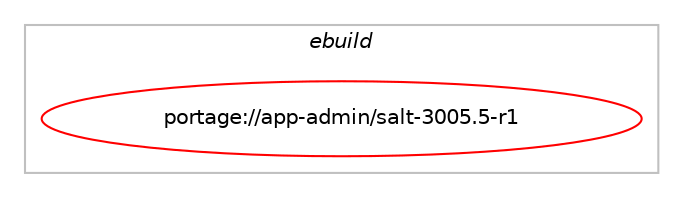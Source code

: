 digraph prolog {

# *************
# Graph options
# *************

newrank=true;
concentrate=true;
compound=true;
graph [rankdir=LR,fontname=Helvetica,fontsize=10,ranksep=1.5];#, ranksep=2.5, nodesep=0.2];
edge  [arrowhead=vee];
node  [fontname=Helvetica,fontsize=10];

# **********
# The ebuild
# **********

subgraph cluster_leftcol {
color=gray;
label=<<i>ebuild</i>>;
id [label="portage://app-admin/salt-3005.5-r1", color=red, width=4, href="../app-admin/salt-3005.5-r1.svg"];
}

# ****************
# The dependencies
# ****************

subgraph cluster_midcol {
color=gray;
label=<<i>dependencies</i>>;
subgraph cluster_compile {
fillcolor="#eeeeee";
style=filled;
label=<<i>compile</i>>;
}
subgraph cluster_compileandrun {
fillcolor="#eeeeee";
style=filled;
label=<<i>compile and run</i>>;
}
subgraph cluster_run {
fillcolor="#eeeeee";
style=filled;
label=<<i>run</i>>;
# *** BEGIN UNKNOWN DEPENDENCY TYPE (TODO) ***
# id -> equal(use_conditional_group(positive,cheetah,portage://app-admin/salt-3005.5-r1,[package_dependency(portage://app-admin/salt-3005.5-r1,run,no,dev-python,cheetah3,greaterequal,[3.2.2,,,3.2.2],[],[use(optenable(python_targets_python3_10),negative)])]))
# *** END UNKNOWN DEPENDENCY TYPE (TODO) ***

# *** BEGIN UNKNOWN DEPENDENCY TYPE (TODO) ***
# id -> equal(use_conditional_group(positive,cherrypy,portage://app-admin/salt-3005.5-r1,[package_dependency(portage://app-admin/salt-3005.5-r1,run,no,dev-python,cherrypy,greaterequal,[3.2.2,,,3.2.2],[],[use(optenable(python_targets_python3_10),negative)])]))
# *** END UNKNOWN DEPENDENCY TYPE (TODO) ***

# *** BEGIN UNKNOWN DEPENDENCY TYPE (TODO) ***
# id -> equal(use_conditional_group(positive,genshi,portage://app-admin/salt-3005.5-r1,[package_dependency(portage://app-admin/salt-3005.5-r1,run,no,dev-python,genshi,none,[,,],[],[use(optenable(python_targets_python3_10),negative)])]))
# *** END UNKNOWN DEPENDENCY TYPE (TODO) ***

# *** BEGIN UNKNOWN DEPENDENCY TYPE (TODO) ***
# id -> equal(use_conditional_group(positive,gnupg,portage://app-admin/salt-3005.5-r1,[package_dependency(portage://app-admin/salt-3005.5-r1,run,no,dev-python,python-gnupg,none,[,,],[],[use(optenable(python_targets_python3_10),negative)])]))
# *** END UNKNOWN DEPENDENCY TYPE (TODO) ***

# *** BEGIN UNKNOWN DEPENDENCY TYPE (TODO) ***
# id -> equal(use_conditional_group(positive,keyring,portage://app-admin/salt-3005.5-r1,[package_dependency(portage://app-admin/salt-3005.5-r1,run,no,dev-python,keyring,none,[,,],[],[use(optenable(python_targets_python3_10),negative)])]))
# *** END UNKNOWN DEPENDENCY TYPE (TODO) ***

# *** BEGIN UNKNOWN DEPENDENCY TYPE (TODO) ***
# id -> equal(use_conditional_group(positive,ldap,portage://app-admin/salt-3005.5-r1,[package_dependency(portage://app-admin/salt-3005.5-r1,run,no,dev-python,python-ldap,none,[,,],[],[use(optenable(python_targets_python3_10),negative)])]))
# *** END UNKNOWN DEPENDENCY TYPE (TODO) ***

# *** BEGIN UNKNOWN DEPENDENCY TYPE (TODO) ***
# id -> equal(use_conditional_group(positive,libcloud,portage://app-admin/salt-3005.5-r1,[package_dependency(portage://app-admin/salt-3005.5-r1,run,no,dev-python,aiohttp,none,[,,],[],[use(optenable(python_targets_python3_10),negative)]),package_dependency(portage://app-admin/salt-3005.5-r1,run,no,dev-python,aiosignal,none,[,,],[],[use(optenable(python_targets_python3_10),negative)]),package_dependency(portage://app-admin/salt-3005.5-r1,run,no,dev-python,apache-libcloud,greaterequal,[2.5.0,,,2.5.0],[],[use(optenable(python_targets_python3_10),negative)]),package_dependency(portage://app-admin/salt-3005.5-r1,run,no,dev-python,async-timeout,none,[,,],[],[use(optenable(python_targets_python3_10),negative)])]))
# *** END UNKNOWN DEPENDENCY TYPE (TODO) ***

# *** BEGIN UNKNOWN DEPENDENCY TYPE (TODO) ***
# id -> equal(use_conditional_group(positive,libvirt,portage://app-admin/salt-3005.5-r1,[package_dependency(portage://app-admin/salt-3005.5-r1,run,no,dev-python,libvirt-python,none,[,,],[],[use(optenable(python_targets_python3_10),negative)])]))
# *** END UNKNOWN DEPENDENCY TYPE (TODO) ***

# *** BEGIN UNKNOWN DEPENDENCY TYPE (TODO) ***
# id -> equal(use_conditional_group(positive,mako,portage://app-admin/salt-3005.5-r1,[package_dependency(portage://app-admin/salt-3005.5-r1,run,no,dev-python,mako,none,[,,],[],[use(optenable(python_targets_python3_10),negative)])]))
# *** END UNKNOWN DEPENDENCY TYPE (TODO) ***

# *** BEGIN UNKNOWN DEPENDENCY TYPE (TODO) ***
# id -> equal(use_conditional_group(positive,mongodb,portage://app-admin/salt-3005.5-r1,[package_dependency(portage://app-admin/salt-3005.5-r1,run,no,dev-python,pymongo,none,[,,],[],[use(optenable(python_targets_python3_10),negative)])]))
# *** END UNKNOWN DEPENDENCY TYPE (TODO) ***

# *** BEGIN UNKNOWN DEPENDENCY TYPE (TODO) ***
# id -> equal(use_conditional_group(positive,neutron,portage://app-admin/salt-3005.5-r1,[package_dependency(portage://app-admin/salt-3005.5-r1,run,no,dev-python,python-neutronclient,greaterequal,[2.3.6,,,2.3.6],[],[use(optenable(python_targets_python3_10),negative)])]))
# *** END UNKNOWN DEPENDENCY TYPE (TODO) ***

# *** BEGIN UNKNOWN DEPENDENCY TYPE (TODO) ***
# id -> equal(use_conditional_group(positive,nova,portage://app-admin/salt-3005.5-r1,[package_dependency(portage://app-admin/salt-3005.5-r1,run,no,dev-python,python-novaclient,greaterequal,[2.17.0,,,2.17.0],[],[use(optenable(python_targets_python3_10),negative)])]))
# *** END UNKNOWN DEPENDENCY TYPE (TODO) ***

# *** BEGIN UNKNOWN DEPENDENCY TYPE (TODO) ***
# id -> equal(use_conditional_group(positive,openssl,portage://app-admin/salt-3005.5-r1,[package_dependency(portage://app-admin/salt-3005.5-r1,run,no,dev-libs,openssl,none,[,,],[slot(0),equal],[use(disable(bindist),negative)]),package_dependency(portage://app-admin/salt-3005.5-r1,run,no,dev-python,pyopenssl,greaterequal,[23.2.0,,,23.2.0],[],[use(optenable(python_targets_python3_10),negative)])]))
# *** END UNKNOWN DEPENDENCY TYPE (TODO) ***

# *** BEGIN UNKNOWN DEPENDENCY TYPE (TODO) ***
# id -> equal(use_conditional_group(positive,portage,portage://app-admin/salt-3005.5-r1,[package_dependency(portage://app-admin/salt-3005.5-r1,run,no,sys-apps,portage,none,[,,],[],[use(optenable(python_targets_python3_10),negative)])]))
# *** END UNKNOWN DEPENDENCY TYPE (TODO) ***

# *** BEGIN UNKNOWN DEPENDENCY TYPE (TODO) ***
# id -> equal(use_conditional_group(positive,profile,portage://app-admin/salt-3005.5-r1,[package_dependency(portage://app-admin/salt-3005.5-r1,run,no,dev-python,yappi,none,[,,],[],[use(optenable(python_targets_python3_10),negative)])]))
# *** END UNKNOWN DEPENDENCY TYPE (TODO) ***

# *** BEGIN UNKNOWN DEPENDENCY TYPE (TODO) ***
# id -> equal(use_conditional_group(positive,python_targets_python3_10,portage://app-admin/salt-3005.5-r1,[package_dependency(portage://app-admin/salt-3005.5-r1,run,no,dev-lang,python,none,[,,],[slot(3.10)],[])]))
# *** END UNKNOWN DEPENDENCY TYPE (TODO) ***

# *** BEGIN UNKNOWN DEPENDENCY TYPE (TODO) ***
# id -> equal(use_conditional_group(positive,raet,portage://app-admin/salt-3005.5-r1,[package_dependency(portage://app-admin/salt-3005.5-r1,run,no,dev-python,libnacl,greaterequal,[1.0.0,,,1.0.0],[],[use(optenable(python_targets_python3_10),negative)]),package_dependency(portage://app-admin/salt-3005.5-r1,run,no,dev-python,ioflo,greaterequal,[1.1.7,,,1.1.7],[],[use(optenable(python_targets_python3_10),negative)]),package_dependency(portage://app-admin/salt-3005.5-r1,run,no,dev-python,raet,greaterequal,[0.6.0,,,0.6.0],[],[use(optenable(python_targets_python3_10),negative)])]))
# *** END UNKNOWN DEPENDENCY TYPE (TODO) ***

# *** BEGIN UNKNOWN DEPENDENCY TYPE (TODO) ***
# id -> equal(use_conditional_group(positive,redis,portage://app-admin/salt-3005.5-r1,[package_dependency(portage://app-admin/salt-3005.5-r1,run,no,dev-python,redis,none,[,,],[],[use(optenable(python_targets_python3_10),negative)])]))
# *** END UNKNOWN DEPENDENCY TYPE (TODO) ***

# *** BEGIN UNKNOWN DEPENDENCY TYPE (TODO) ***
# id -> equal(use_conditional_group(positive,selinux,portage://app-admin/salt-3005.5-r1,[package_dependency(portage://app-admin/salt-3005.5-r1,run,no,sec-policy,selinux-salt,none,[,,],[],[])]))
# *** END UNKNOWN DEPENDENCY TYPE (TODO) ***

# *** BEGIN UNKNOWN DEPENDENCY TYPE (TODO) ***
# id -> equal(use_conditional_group(positive,vim-syntax,portage://app-admin/salt-3005.5-r1,[package_dependency(portage://app-admin/salt-3005.5-r1,run,no,app-vim,salt-vim,none,[,,],[],[])]))
# *** END UNKNOWN DEPENDENCY TYPE (TODO) ***

# *** BEGIN UNKNOWN DEPENDENCY TYPE (TODO) ***
# id -> equal(use_conditional_group(positive,zeromq,portage://app-admin/salt-3005.5-r1,[package_dependency(portage://app-admin/salt-3005.5-r1,run,no,dev-python,pyzmq,greaterequal,[19.0.0,,,19.0.0],[],[use(optenable(python_targets_python3_10),negative)])]))
# *** END UNKNOWN DEPENDENCY TYPE (TODO) ***

# *** BEGIN UNKNOWN DEPENDENCY TYPE (TODO) ***
# id -> equal(package_dependency(portage://app-admin/salt-3005.5-r1,run,no,dev-python,distro,greaterequal,[1.5,,,1.5],[],[use(optenable(python_targets_python3_10),negative)]))
# *** END UNKNOWN DEPENDENCY TYPE (TODO) ***

# *** BEGIN UNKNOWN DEPENDENCY TYPE (TODO) ***
# id -> equal(package_dependency(portage://app-admin/salt-3005.5-r1,run,no,dev-python,jinja,greaterequal,[3.1.2,,,3.1.2],[],[use(optenable(python_targets_python3_10),negative)]))
# *** END UNKNOWN DEPENDENCY TYPE (TODO) ***

# *** BEGIN UNKNOWN DEPENDENCY TYPE (TODO) ***
# id -> equal(package_dependency(portage://app-admin/salt-3005.5-r1,run,no,dev-python,jmespath,none,[,,],[],[use(optenable(python_targets_python3_10),negative)]))
# *** END UNKNOWN DEPENDENCY TYPE (TODO) ***

# *** BEGIN UNKNOWN DEPENDENCY TYPE (TODO) ***
# id -> equal(package_dependency(portage://app-admin/salt-3005.5-r1,run,no,dev-python,libnacl,none,[,,],[],[use(optenable(python_targets_python3_10),negative)]))
# *** END UNKNOWN DEPENDENCY TYPE (TODO) ***

# *** BEGIN UNKNOWN DEPENDENCY TYPE (TODO) ***
# id -> equal(package_dependency(portage://app-admin/salt-3005.5-r1,run,no,dev-python,markupsafe,greaterequal,[2.1.2,,,2.1.2],[],[use(optenable(python_targets_python3_10),negative)]))
# *** END UNKNOWN DEPENDENCY TYPE (TODO) ***

# *** BEGIN UNKNOWN DEPENDENCY TYPE (TODO) ***
# id -> equal(package_dependency(portage://app-admin/salt-3005.5-r1,run,no,dev-python,msgpack,greaterequal,[1.0.0,,,1.0.0],[],[use(optenable(python_targets_python3_10),negative)]))
# *** END UNKNOWN DEPENDENCY TYPE (TODO) ***

# *** BEGIN UNKNOWN DEPENDENCY TYPE (TODO) ***
# id -> equal(package_dependency(portage://app-admin/salt-3005.5-r1,run,no,dev-python,psutil,greaterequal,[5.0.0,,,5.0.0],[],[use(optenable(python_targets_python3_10),negative)]))
# *** END UNKNOWN DEPENDENCY TYPE (TODO) ***

# *** BEGIN UNKNOWN DEPENDENCY TYPE (TODO) ***
# id -> equal(package_dependency(portage://app-admin/salt-3005.5-r1,run,no,dev-python,pycryptodome,greaterequal,[3.9.8,,,3.9.8],[],[use(optenable(python_targets_python3_10),negative)]))
# *** END UNKNOWN DEPENDENCY TYPE (TODO) ***

# *** BEGIN UNKNOWN DEPENDENCY TYPE (TODO) ***
# id -> equal(package_dependency(portage://app-admin/salt-3005.5-r1,run,no,dev-python,pyyaml,greaterequal,[6.0.1,,,6.0.1],[],[use(optenable(python_targets_python3_10),negative)]))
# *** END UNKNOWN DEPENDENCY TYPE (TODO) ***

# *** BEGIN UNKNOWN DEPENDENCY TYPE (TODO) ***
# id -> equal(package_dependency(portage://app-admin/salt-3005.5-r1,run,no,dev-python,requests,greaterequal,[2.31.0,,,2.31.0],[],[use(optenable(python_targets_python3_10),negative)]))
# *** END UNKNOWN DEPENDENCY TYPE (TODO) ***

# *** BEGIN UNKNOWN DEPENDENCY TYPE (TODO) ***
# id -> equal(package_dependency(portage://app-admin/salt-3005.5-r1,run,no,dev-python,setuptools,none,[,,],[],[use(optenable(python_targets_python3_10),negative)]))
# *** END UNKNOWN DEPENDENCY TYPE (TODO) ***

# *** BEGIN UNKNOWN DEPENDENCY TYPE (TODO) ***
# id -> equal(package_dependency(portage://app-admin/salt-3005.5-r1,run,no,dev-python,tomli,none,[,,],[],[use(optenable(python_targets_python3_10),negative)]))
# *** END UNKNOWN DEPENDENCY TYPE (TODO) ***

# *** BEGIN UNKNOWN DEPENDENCY TYPE (TODO) ***
# id -> equal(package_dependency(portage://app-admin/salt-3005.5-r1,run,no,dev-python,watchdog,none,[,,],[],[use(optenable(python_targets_python3_10),negative)]))
# *** END UNKNOWN DEPENDENCY TYPE (TODO) ***

# *** BEGIN UNKNOWN DEPENDENCY TYPE (TODO) ***
# id -> equal(package_dependency(portage://app-admin/salt-3005.5-r1,run,no,sys-apps,pciutils,none,[,,],[],[]))
# *** END UNKNOWN DEPENDENCY TYPE (TODO) ***

}
}

# **************
# The candidates
# **************

subgraph cluster_choices {
rank=same;
color=gray;
label=<<i>candidates</i>>;

}

}
